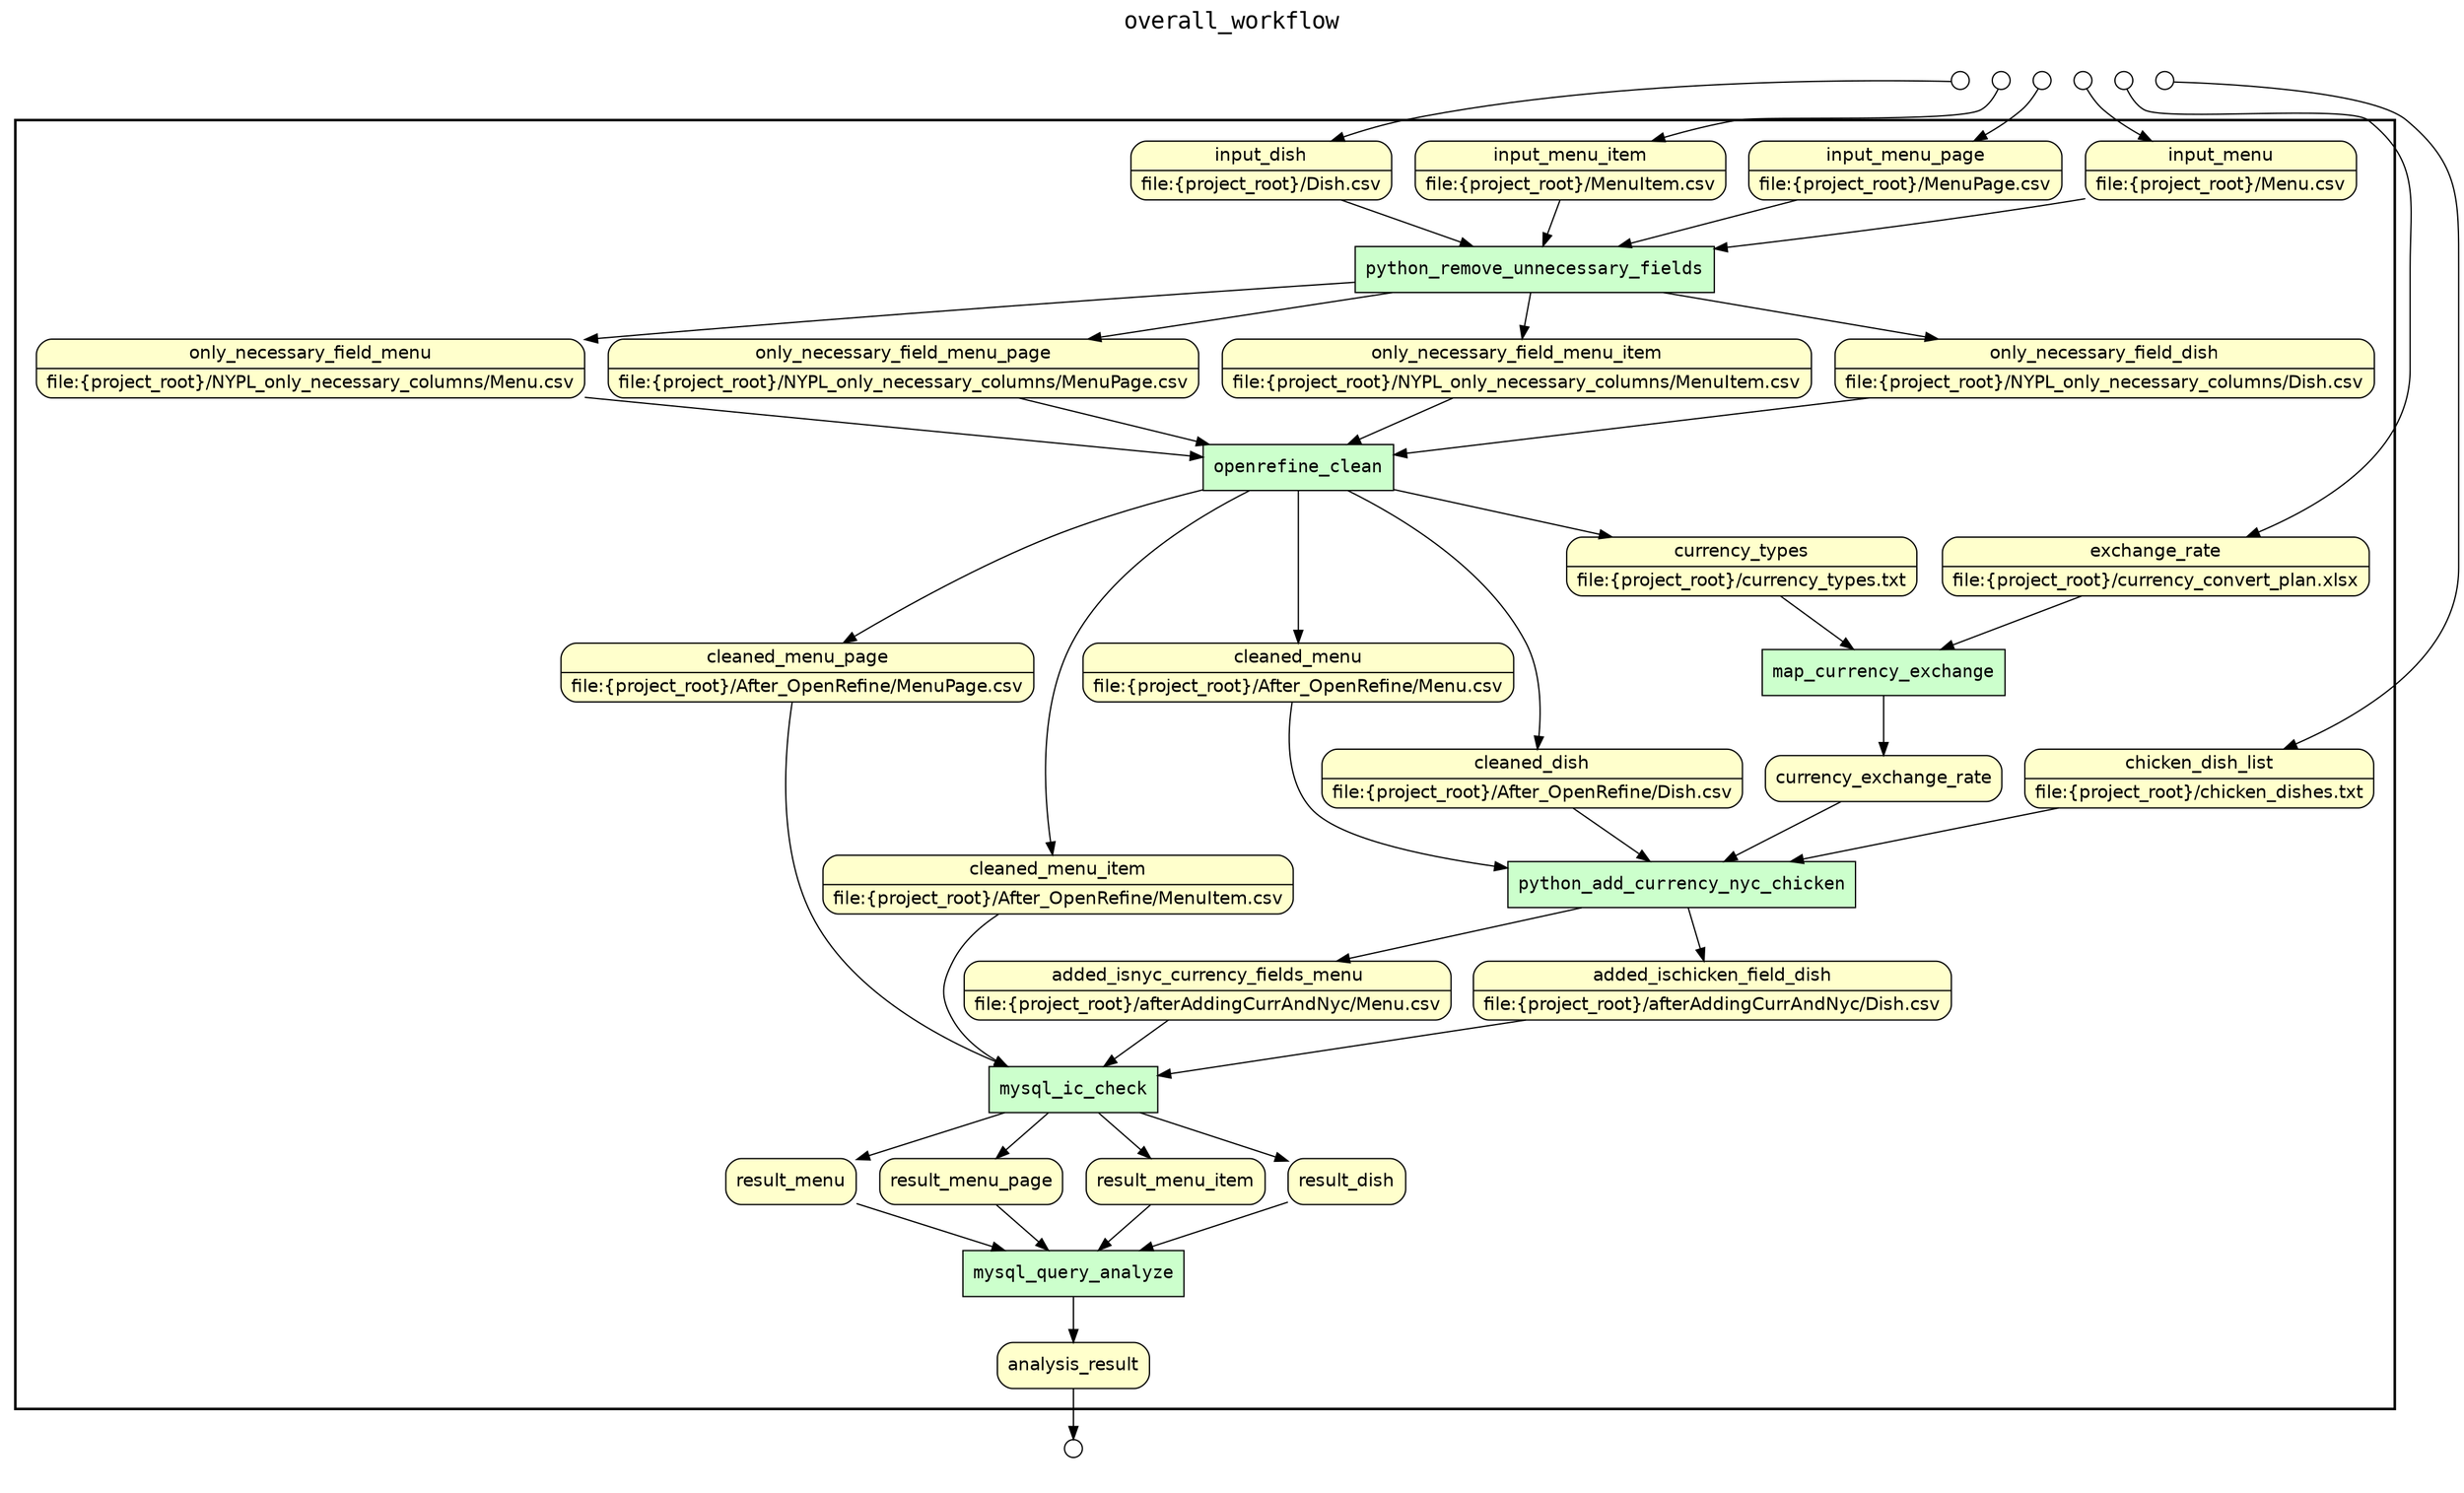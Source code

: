 digraph Workflow {
rankdir=TB
fontname=Courier; fontsize=18; labelloc=t
label=overall_workflow
subgraph cluster_workflow_box_outer { label=""; color=black; penwidth=2
subgraph cluster_workflow_box_inner { label=""; color=white
node[shape=box style=filled fillcolor="#CCFFCC" peripheries=1 fontname=Courier]
python_remove_unnecessary_fields
openrefine_clean
map_currency_exchange
python_add_currency_nyc_chicken
mysql_ic_check
mysql_query_analyze
node[shape=box style="rounded,filled" fillcolor="#FFFFCC" peripheries=1 fontname=Helvetica]
analysis_result
input_menu [shape=record rankdir=LR label="{<f0> input_menu |<f1> file\:\{project_root\}/Menu.csv}"];
input_menu_page [shape=record rankdir=LR label="{<f0> input_menu_page |<f1> file\:\{project_root\}/MenuPage.csv}"];
input_menu_item [shape=record rankdir=LR label="{<f0> input_menu_item |<f1> file\:\{project_root\}/MenuItem.csv}"];
input_dish [shape=record rankdir=LR label="{<f0> input_dish |<f1> file\:\{project_root\}/Dish.csv}"];
only_necessary_field_menu [shape=record rankdir=LR label="{<f0> only_necessary_field_menu |<f1> file\:\{project_root\}/NYPL_only_necessary_columns/Menu.csv}"];
only_necessary_field_menu_page [shape=record rankdir=LR label="{<f0> only_necessary_field_menu_page |<f1> file\:\{project_root\}/NYPL_only_necessary_columns/MenuPage.csv}"];
only_necessary_field_menu_item [shape=record rankdir=LR label="{<f0> only_necessary_field_menu_item |<f1> file\:\{project_root\}/NYPL_only_necessary_columns/MenuItem.csv}"];
only_necessary_field_dish [shape=record rankdir=LR label="{<f0> only_necessary_field_dish |<f1> file\:\{project_root\}/NYPL_only_necessary_columns/Dish.csv}"];
currency_types [shape=record rankdir=LR label="{<f0> currency_types |<f1> file\:\{project_root\}/currency_types.txt}"];
exchange_rate [shape=record rankdir=LR label="{<f0> exchange_rate |<f1> file\:\{project_root\}/currency_convert_plan.xlsx}"];
cleaned_menu [shape=record rankdir=LR label="{<f0> cleaned_menu |<f1> file\:\{project_root\}/After_OpenRefine/Menu.csv}"];
cleaned_dish [shape=record rankdir=LR label="{<f0> cleaned_dish |<f1> file\:\{project_root\}/After_OpenRefine/Dish.csv}"];
chicken_dish_list [shape=record rankdir=LR label="{<f0> chicken_dish_list |<f1> file\:\{project_root\}/chicken_dishes.txt}"];
currency_exchange_rate
added_isnyc_currency_fields_menu [shape=record rankdir=LR label="{<f0> added_isnyc_currency_fields_menu |<f1> file\:\{project_root\}/afterAddingCurrAndNyc/Menu.csv}"];
added_ischicken_field_dish [shape=record rankdir=LR label="{<f0> added_ischicken_field_dish |<f1> file\:\{project_root\}/afterAddingCurrAndNyc/Dish.csv}"];
cleaned_menu_page [shape=record rankdir=LR label="{<f0> cleaned_menu_page |<f1> file\:\{project_root\}/After_OpenRefine/MenuPage.csv}"];
cleaned_menu_item [shape=record rankdir=LR label="{<f0> cleaned_menu_item |<f1> file\:\{project_root\}/After_OpenRefine/MenuItem.csv}"];
result_menu
result_menu_page
result_menu_item
result_dish
node[shape=box style="rounded,filled" fillcolor="#FCFCFC" peripheries=1 fontname=Helvetica]
python_remove_unnecessary_fields -> only_necessary_field_menu
python_remove_unnecessary_fields -> only_necessary_field_menu_page
python_remove_unnecessary_fields -> only_necessary_field_menu_item
python_remove_unnecessary_fields -> only_necessary_field_dish
input_menu -> python_remove_unnecessary_fields
input_menu_page -> python_remove_unnecessary_fields
input_menu_item -> python_remove_unnecessary_fields
input_dish -> python_remove_unnecessary_fields
openrefine_clean -> cleaned_menu
openrefine_clean -> cleaned_menu_page
openrefine_clean -> cleaned_menu_item
openrefine_clean -> cleaned_dish
openrefine_clean -> currency_types
only_necessary_field_menu -> openrefine_clean
only_necessary_field_menu_page -> openrefine_clean
only_necessary_field_menu_item -> openrefine_clean
only_necessary_field_dish -> openrefine_clean
map_currency_exchange -> currency_exchange_rate
currency_types -> map_currency_exchange
exchange_rate -> map_currency_exchange
python_add_currency_nyc_chicken -> added_isnyc_currency_fields_menu
python_add_currency_nyc_chicken -> added_ischicken_field_dish
cleaned_menu -> python_add_currency_nyc_chicken
cleaned_dish -> python_add_currency_nyc_chicken
chicken_dish_list -> python_add_currency_nyc_chicken
currency_exchange_rate -> python_add_currency_nyc_chicken
mysql_ic_check -> result_menu
mysql_ic_check -> result_menu_page
mysql_ic_check -> result_menu_item
mysql_ic_check -> result_dish
added_isnyc_currency_fields_menu -> mysql_ic_check
added_ischicken_field_dish -> mysql_ic_check
cleaned_menu_page -> mysql_ic_check
cleaned_menu_item -> mysql_ic_check
mysql_query_analyze -> analysis_result
result_menu -> mysql_query_analyze
result_menu_page -> mysql_query_analyze
result_menu_item -> mysql_query_analyze
result_dish -> mysql_query_analyze
}}
subgraph cluster_input_ports_group_outer { label=""; color=white
subgraph cluster_input_ports_group_inner { label=""; color=white
node[shape=circle style="rounded,filled" fillcolor="#FFFFFF" peripheries=1 fontname=Helvetica width=0.2]
input_menu_input_port [label=""]
input_menu_page_input_port [label=""]
input_menu_item_input_port [label=""]
input_dish_input_port [label=""]
exchange_rate_input_port [label=""]
chicken_dish_list_input_port [label=""]
}}
subgraph cluster_output_ports_group_outer { label=""; color=white
subgraph cluster_output_ports_group_inner { label=""; color=white
node[shape=circle style="rounded,filled" fillcolor="#FFFFFF" peripheries=1 fontname=Helvetica width=0.2]
analysis_result_output_port [label=""]
}}
input_menu_input_port -> input_menu
input_menu_page_input_port -> input_menu_page
input_menu_item_input_port -> input_menu_item
input_dish_input_port -> input_dish
exchange_rate_input_port -> exchange_rate
chicken_dish_list_input_port -> chicken_dish_list
analysis_result -> analysis_result_output_port
}
